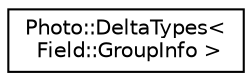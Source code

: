 digraph "Graphical Class Hierarchy"
{
 // LATEX_PDF_SIZE
  edge [fontname="Helvetica",fontsize="10",labelfontname="Helvetica",labelfontsize="10"];
  node [fontname="Helvetica",fontsize="10",shape=record];
  rankdir="LR";
  Node0 [label="Photo::DeltaTypes\<\l Field::GroupInfo \>",height=0.2,width=0.4,color="black", fillcolor="white", style="filled",URL="$struct_photo_1_1_delta_types_3_01_field_1_1_group_info_01_4.html",tooltip=" "];
}
